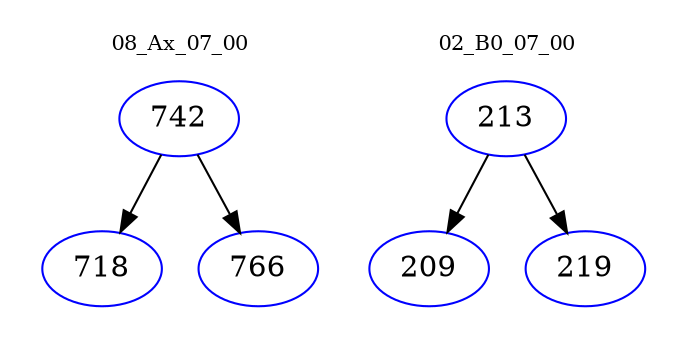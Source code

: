 digraph{
subgraph cluster_0 {
color = white
label = "08_Ax_07_00";
fontsize=10;
T0_742 [label="742", color="blue"]
T0_742 -> T0_718 [color="black"]
T0_718 [label="718", color="blue"]
T0_742 -> T0_766 [color="black"]
T0_766 [label="766", color="blue"]
}
subgraph cluster_1 {
color = white
label = "02_B0_07_00";
fontsize=10;
T1_213 [label="213", color="blue"]
T1_213 -> T1_209 [color="black"]
T1_209 [label="209", color="blue"]
T1_213 -> T1_219 [color="black"]
T1_219 [label="219", color="blue"]
}
}
